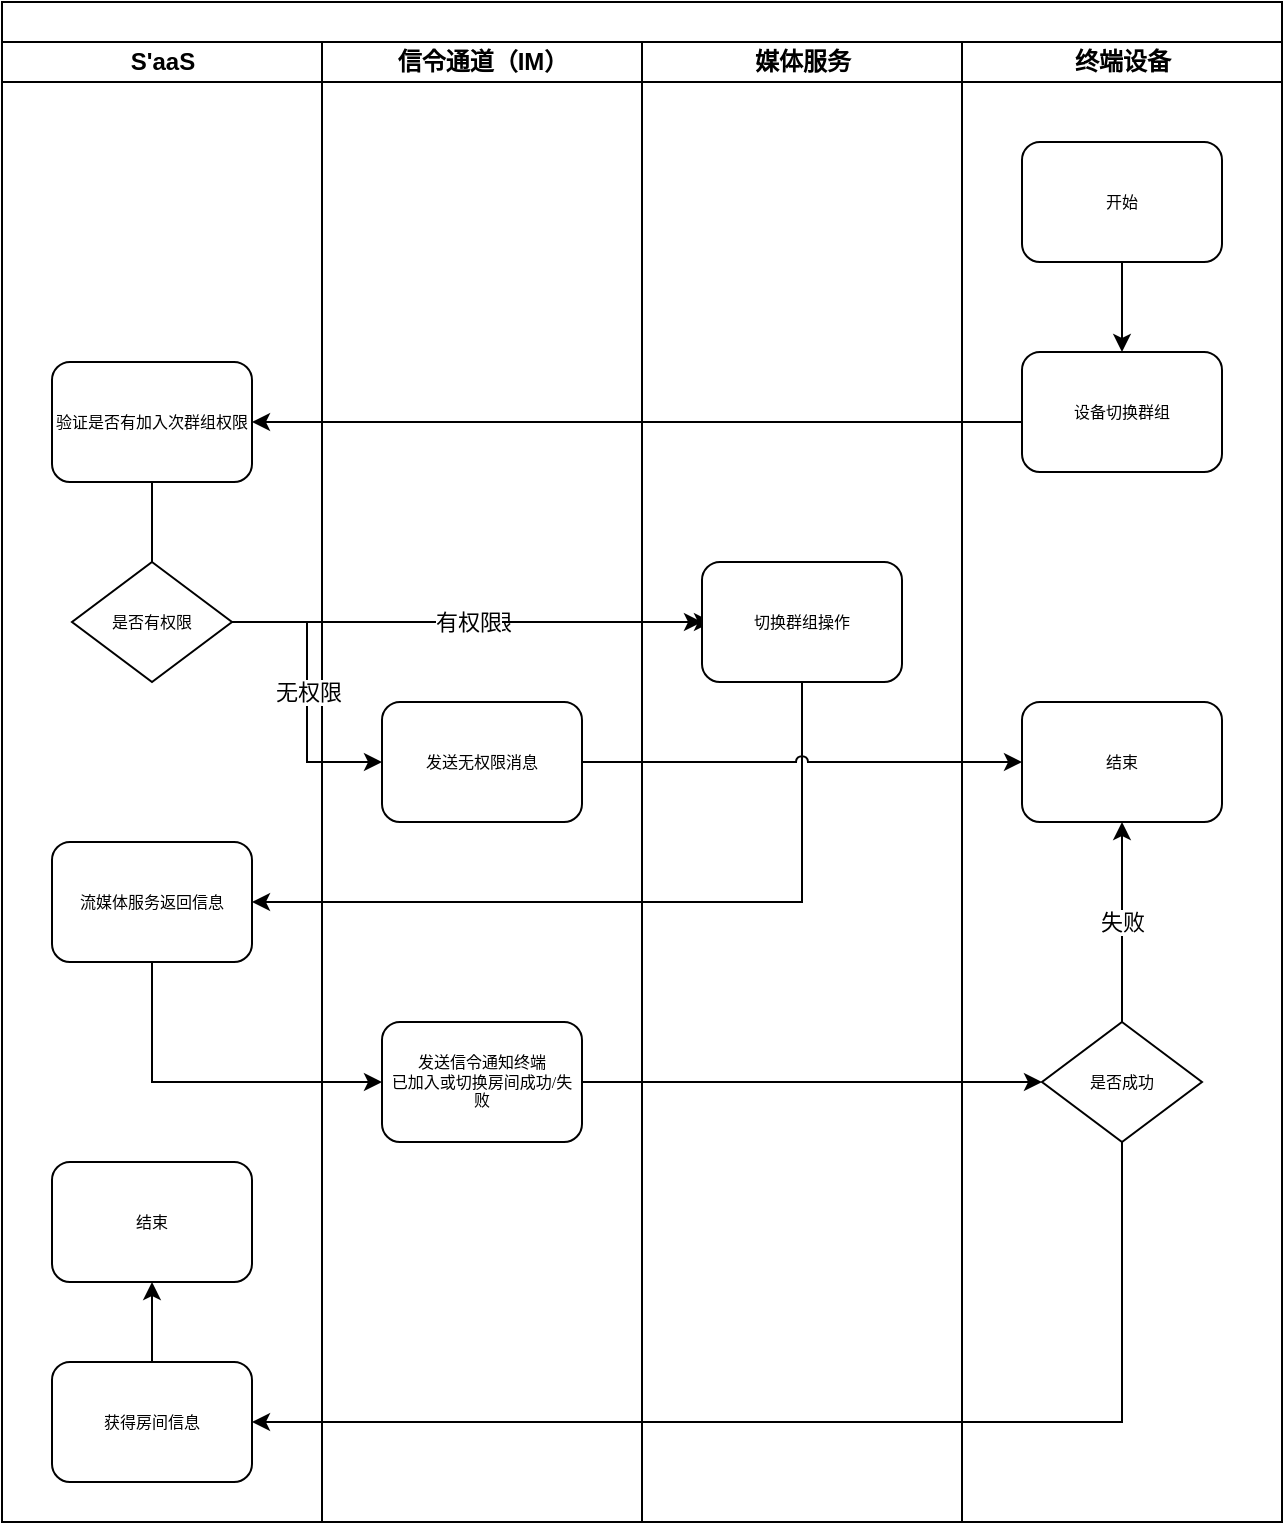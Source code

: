 <mxfile version="12.6.7" type="github">
  <diagram id="TQvqeTX8KYkC1EYXPdPj" name="第 1 页">
    <mxGraphModel dx="1422" dy="742" grid="1" gridSize="10" guides="1" tooltips="1" connect="1" arrows="1" fold="1" page="1" pageScale="1" pageWidth="827" pageHeight="1169" math="0" shadow="0">
      <root>
        <mxCell id="0"/>
        <mxCell id="1" parent="0"/>
        <mxCell id="bFblpXUHK4KsXFgbFXft-1" value="" style="swimlane;html=1;childLayout=stackLayout;startSize=20;rounded=0;shadow=0;labelBackgroundColor=none;strokeWidth=1;fontFamily=Verdana;fontSize=8;align=center;" vertex="1" parent="1">
          <mxGeometry x="70" y="50" width="640" height="760" as="geometry"/>
        </mxCell>
        <mxCell id="bFblpXUHK4KsXFgbFXft-55" value="有权限" style="edgeStyle=orthogonalEdgeStyle;rounded=0;orthogonalLoop=1;jettySize=auto;html=1;entryX=0;entryY=0.5;entryDx=0;entryDy=0;" edge="1" parent="bFblpXUHK4KsXFgbFXft-1">
          <mxGeometry relative="1" as="geometry">
            <mxPoint x="120" y="310" as="sourcePoint"/>
            <mxPoint x="355" y="310" as="targetPoint"/>
          </mxGeometry>
        </mxCell>
        <mxCell id="bFblpXUHK4KsXFgbFXft-30" value="有权限" style="edgeStyle=orthogonalEdgeStyle;rounded=0;orthogonalLoop=1;jettySize=auto;html=1;entryX=0;entryY=0.5;entryDx=0;entryDy=0;" edge="1" parent="bFblpXUHK4KsXFgbFXft-1">
          <mxGeometry relative="1" as="geometry">
            <mxPoint x="115" y="310" as="sourcePoint"/>
            <mxPoint x="350" y="310" as="targetPoint"/>
          </mxGeometry>
        </mxCell>
        <mxCell id="bFblpXUHK4KsXFgbFXft-2" value="S&#39;aaS" style="swimlane;html=1;startSize=20;aspect=fixed;" vertex="1" parent="bFblpXUHK4KsXFgbFXft-1">
          <mxGeometry y="20" width="160" height="740" as="geometry"/>
        </mxCell>
        <mxCell id="bFblpXUHK4KsXFgbFXft-8" value="结束" style="rounded=1;whiteSpace=wrap;html=1;shadow=0;labelBackgroundColor=none;strokeWidth=1;fontFamily=Verdana;fontSize=8;align=center;" vertex="1" parent="bFblpXUHK4KsXFgbFXft-2">
          <mxGeometry x="25" y="560" width="100" height="60" as="geometry"/>
        </mxCell>
        <mxCell id="bFblpXUHK4KsXFgbFXft-9" value="" style="edgeStyle=orthogonalEdgeStyle;rounded=0;jumpStyle=arc;orthogonalLoop=1;jettySize=auto;html=1;strokeColor=#000000;" edge="1" parent="bFblpXUHK4KsXFgbFXft-2" source="bFblpXUHK4KsXFgbFXft-10" target="bFblpXUHK4KsXFgbFXft-8">
          <mxGeometry relative="1" as="geometry"/>
        </mxCell>
        <mxCell id="bFblpXUHK4KsXFgbFXft-10" value="获得房间信息" style="rounded=1;whiteSpace=wrap;html=1;shadow=0;labelBackgroundColor=none;strokeWidth=1;fontFamily=Verdana;fontSize=8;align=center;" vertex="1" parent="bFblpXUHK4KsXFgbFXft-2">
          <mxGeometry x="25" y="660" width="100" height="60" as="geometry"/>
        </mxCell>
        <mxCell id="bFblpXUHK4KsXFgbFXft-28" value="" style="edgeStyle=orthogonalEdgeStyle;rounded=0;orthogonalLoop=1;jettySize=auto;html=1;" edge="1" parent="bFblpXUHK4KsXFgbFXft-2" source="bFblpXUHK4KsXFgbFXft-24">
          <mxGeometry relative="1" as="geometry">
            <mxPoint x="75" y="310" as="targetPoint"/>
          </mxGeometry>
        </mxCell>
        <mxCell id="bFblpXUHK4KsXFgbFXft-24" value="&lt;span style=&quot;white-space: normal&quot;&gt;验证是否有加入次群组权限&lt;/span&gt;" style="rounded=1;whiteSpace=wrap;html=1;shadow=0;labelBackgroundColor=none;strokeWidth=1;fontFamily=Verdana;fontSize=8;align=center;" vertex="1" parent="bFblpXUHK4KsXFgbFXft-2">
          <mxGeometry x="25" y="160" width="100" height="60" as="geometry"/>
        </mxCell>
        <mxCell id="bFblpXUHK4KsXFgbFXft-37" value="流媒体服务返回信息" style="rounded=1;whiteSpace=wrap;html=1;shadow=0;labelBackgroundColor=none;strokeWidth=1;fontFamily=Verdana;fontSize=8;align=center;" vertex="1" parent="bFblpXUHK4KsXFgbFXft-2">
          <mxGeometry x="25" y="400" width="100" height="60" as="geometry"/>
        </mxCell>
        <mxCell id="bFblpXUHK4KsXFgbFXft-54" value="是否有权限" style="rhombus;whiteSpace=wrap;html=1;rounded=0;shadow=0;labelBackgroundColor=none;strokeWidth=1;fontFamily=Verdana;fontSize=8;align=center;" vertex="1" parent="bFblpXUHK4KsXFgbFXft-2">
          <mxGeometry x="35" y="260" width="80" height="60" as="geometry"/>
        </mxCell>
        <mxCell id="bFblpXUHK4KsXFgbFXft-11" value="信令通道（IM）" style="swimlane;html=1;startSize=20;aspect=fixed;" vertex="1" parent="bFblpXUHK4KsXFgbFXft-1">
          <mxGeometry x="160" y="20" width="160" height="740" as="geometry"/>
        </mxCell>
        <mxCell id="bFblpXUHK4KsXFgbFXft-12" value="发送信令通知终端&lt;br&gt;已加入或切换房间成功/失败" style="rounded=1;whiteSpace=wrap;html=1;shadow=0;labelBackgroundColor=none;strokeWidth=1;fontFamily=Verdana;fontSize=8;align=center;" vertex="1" parent="bFblpXUHK4KsXFgbFXft-11">
          <mxGeometry x="30" y="490" width="100" height="60" as="geometry"/>
        </mxCell>
        <mxCell id="bFblpXUHK4KsXFgbFXft-48" value="&lt;span style=&quot;white-space: normal&quot;&gt;发送无权限消息&lt;/span&gt;" style="rounded=1;whiteSpace=wrap;html=1;shadow=0;labelBackgroundColor=none;strokeWidth=1;fontFamily=Verdana;fontSize=8;align=center;" vertex="1" parent="bFblpXUHK4KsXFgbFXft-11">
          <mxGeometry x="30" y="330" width="100" height="60" as="geometry"/>
        </mxCell>
        <mxCell id="bFblpXUHK4KsXFgbFXft-13" value="媒体服务" style="swimlane;html=1;startSize=20;aspect=fixed;" vertex="1" parent="bFblpXUHK4KsXFgbFXft-1">
          <mxGeometry x="320" y="20" width="160" height="740" as="geometry"/>
        </mxCell>
        <mxCell id="bFblpXUHK4KsXFgbFXft-53" value="&lt;span style=&quot;white-space: normal&quot;&gt;切换群组操作&lt;/span&gt;" style="rounded=1;whiteSpace=wrap;html=1;shadow=0;labelBackgroundColor=none;strokeWidth=1;fontFamily=Verdana;fontSize=8;align=center;" vertex="1" parent="bFblpXUHK4KsXFgbFXft-13">
          <mxGeometry x="30" y="260" width="100" height="60" as="geometry"/>
        </mxCell>
        <mxCell id="bFblpXUHK4KsXFgbFXft-20" value="" style="edgeStyle=orthogonalEdgeStyle;rounded=0;jumpStyle=arc;orthogonalLoop=1;jettySize=auto;html=1;strokeColor=#000000;entryX=0;entryY=0.5;entryDx=0;entryDy=0;" edge="1" parent="bFblpXUHK4KsXFgbFXft-1" source="bFblpXUHK4KsXFgbFXft-12" target="bFblpXUHK4KsXFgbFXft-43">
          <mxGeometry relative="1" as="geometry">
            <mxPoint x="370" y="540" as="targetPoint"/>
          </mxGeometry>
        </mxCell>
        <mxCell id="bFblpXUHK4KsXFgbFXft-21" value="" style="edgeStyle=orthogonalEdgeStyle;rounded=0;jumpStyle=arc;orthogonalLoop=1;jettySize=auto;html=1;strokeColor=#000000;entryX=1;entryY=0.5;entryDx=0;entryDy=0;exitX=0.5;exitY=1;exitDx=0;exitDy=0;" edge="1" parent="bFblpXUHK4KsXFgbFXft-1" source="bFblpXUHK4KsXFgbFXft-43" target="bFblpXUHK4KsXFgbFXft-10">
          <mxGeometry relative="1" as="geometry">
            <Array as="points">
              <mxPoint x="560" y="710"/>
            </Array>
            <mxPoint x="560" y="680" as="sourcePoint"/>
          </mxGeometry>
        </mxCell>
        <mxCell id="bFblpXUHK4KsXFgbFXft-39" value="" style="edgeStyle=orthogonalEdgeStyle;rounded=0;orthogonalLoop=1;jettySize=auto;html=1;entryX=1;entryY=0.5;entryDx=0;entryDy=0;exitX=0.5;exitY=1;exitDx=0;exitDy=0;" edge="1" parent="bFblpXUHK4KsXFgbFXft-1" source="bFblpXUHK4KsXFgbFXft-53" target="bFblpXUHK4KsXFgbFXft-37">
          <mxGeometry relative="1" as="geometry">
            <mxPoint x="400" y="390" as="sourcePoint"/>
            <mxPoint x="400" y="470" as="targetPoint"/>
            <Array as="points">
              <mxPoint x="400" y="450"/>
            </Array>
          </mxGeometry>
        </mxCell>
        <mxCell id="bFblpXUHK4KsXFgbFXft-42" value="" style="edgeStyle=orthogonalEdgeStyle;rounded=0;orthogonalLoop=1;jettySize=auto;html=1;entryX=0;entryY=0.5;entryDx=0;entryDy=0;" edge="1" parent="bFblpXUHK4KsXFgbFXft-1" source="bFblpXUHK4KsXFgbFXft-37" target="bFblpXUHK4KsXFgbFXft-12">
          <mxGeometry relative="1" as="geometry">
            <mxPoint x="75" y="560" as="targetPoint"/>
            <Array as="points">
              <mxPoint x="75" y="540"/>
            </Array>
          </mxGeometry>
        </mxCell>
        <mxCell id="bFblpXUHK4KsXFgbFXft-15" value="终端设备" style="swimlane;html=1;startSize=20;aspect=fixed;" vertex="1" parent="bFblpXUHK4KsXFgbFXft-1">
          <mxGeometry x="480" y="20" width="160" height="740" as="geometry">
            <mxRectangle x="480" y="20" width="30" height="610" as="alternateBounds"/>
          </mxGeometry>
        </mxCell>
        <mxCell id="bFblpXUHK4KsXFgbFXft-4" value="开始" style="rounded=1;whiteSpace=wrap;html=1;shadow=0;labelBackgroundColor=none;strokeWidth=1;fontFamily=Verdana;fontSize=8;align=center;" vertex="1" parent="bFblpXUHK4KsXFgbFXft-15">
          <mxGeometry x="30" y="50" width="100" height="60" as="geometry"/>
        </mxCell>
        <mxCell id="bFblpXUHK4KsXFgbFXft-5" value="设备切换群组" style="rounded=1;whiteSpace=wrap;html=1;shadow=0;labelBackgroundColor=none;strokeWidth=1;fontFamily=Verdana;fontSize=8;align=center;" vertex="1" parent="bFblpXUHK4KsXFgbFXft-15">
          <mxGeometry x="30" y="155" width="100" height="60" as="geometry"/>
        </mxCell>
        <mxCell id="bFblpXUHK4KsXFgbFXft-3" value="" style="edgeStyle=orthogonalEdgeStyle;rounded=0;orthogonalLoop=1;jettySize=auto;html=1;" edge="1" parent="bFblpXUHK4KsXFgbFXft-15" source="bFblpXUHK4KsXFgbFXft-4" target="bFblpXUHK4KsXFgbFXft-5">
          <mxGeometry relative="1" as="geometry"/>
        </mxCell>
        <mxCell id="bFblpXUHK4KsXFgbFXft-46" value="失败" style="edgeStyle=orthogonalEdgeStyle;rounded=0;orthogonalLoop=1;jettySize=auto;html=1;" edge="1" parent="bFblpXUHK4KsXFgbFXft-15" source="bFblpXUHK4KsXFgbFXft-43" target="bFblpXUHK4KsXFgbFXft-45">
          <mxGeometry relative="1" as="geometry"/>
        </mxCell>
        <mxCell id="bFblpXUHK4KsXFgbFXft-43" value="是否成功" style="rhombus;whiteSpace=wrap;html=1;rounded=0;shadow=0;labelBackgroundColor=none;strokeWidth=1;fontFamily=Verdana;fontSize=8;align=center;" vertex="1" parent="bFblpXUHK4KsXFgbFXft-15">
          <mxGeometry x="40" y="490" width="80" height="60" as="geometry"/>
        </mxCell>
        <mxCell id="bFblpXUHK4KsXFgbFXft-45" value="结束" style="rounded=1;whiteSpace=wrap;html=1;shadow=0;labelBackgroundColor=none;strokeWidth=1;fontFamily=Verdana;fontSize=8;align=center;" vertex="1" parent="bFblpXUHK4KsXFgbFXft-15">
          <mxGeometry x="30" y="330" width="100" height="60" as="geometry"/>
        </mxCell>
        <mxCell id="bFblpXUHK4KsXFgbFXft-26" value="" style="edgeStyle=orthogonalEdgeStyle;rounded=0;orthogonalLoop=1;jettySize=auto;html=1;entryX=1;entryY=0.5;entryDx=0;entryDy=0;" edge="1" parent="bFblpXUHK4KsXFgbFXft-1" source="bFblpXUHK4KsXFgbFXft-5" target="bFblpXUHK4KsXFgbFXft-24">
          <mxGeometry relative="1" as="geometry">
            <mxPoint x="430" y="205" as="targetPoint"/>
            <Array as="points">
              <mxPoint x="410" y="210"/>
              <mxPoint x="410" y="210"/>
            </Array>
          </mxGeometry>
        </mxCell>
        <mxCell id="bFblpXUHK4KsXFgbFXft-56" value="无权限" style="edgeStyle=orthogonalEdgeStyle;rounded=0;orthogonalLoop=1;jettySize=auto;html=1;entryX=0;entryY=0.5;entryDx=0;entryDy=0;" edge="1" parent="bFblpXUHK4KsXFgbFXft-1" source="bFblpXUHK4KsXFgbFXft-54" target="bFblpXUHK4KsXFgbFXft-48">
          <mxGeometry relative="1" as="geometry"/>
        </mxCell>
        <mxCell id="bFblpXUHK4KsXFgbFXft-58" value="" style="edgeStyle=orthogonalEdgeStyle;rounded=0;orthogonalLoop=1;jettySize=auto;html=1;entryX=0;entryY=0.5;entryDx=0;entryDy=0;jumpStyle=arc;" edge="1" parent="bFblpXUHK4KsXFgbFXft-1" source="bFblpXUHK4KsXFgbFXft-48" target="bFblpXUHK4KsXFgbFXft-45">
          <mxGeometry relative="1" as="geometry">
            <mxPoint x="370" y="380" as="targetPoint"/>
          </mxGeometry>
        </mxCell>
      </root>
    </mxGraphModel>
  </diagram>
</mxfile>
